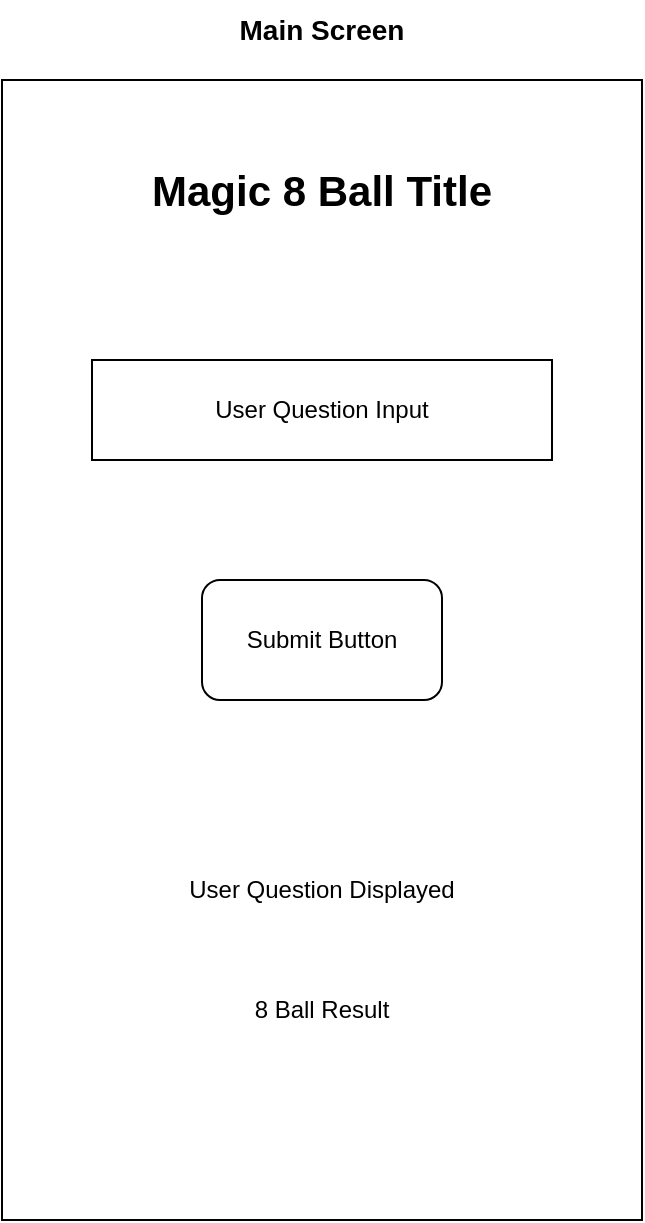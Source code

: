 <mxfile version="26.0.11">
  <diagram name="Page-1" id="N08mGF5b0uefJ8vdmnoF">
    <mxGraphModel dx="1434" dy="818" grid="1" gridSize="10" guides="1" tooltips="1" connect="1" arrows="1" fold="1" page="1" pageScale="1" pageWidth="850" pageHeight="1100" math="0" shadow="0">
      <root>
        <mxCell id="0" />
        <mxCell id="1" parent="0" />
        <mxCell id="MxGVc7nhaqAjBK-Zfy1j-1" value="" style="rounded=0;whiteSpace=wrap;html=1;" parent="1" vertex="1">
          <mxGeometry x="240" y="170" width="320" height="570" as="geometry" />
        </mxCell>
        <mxCell id="MxGVc7nhaqAjBK-Zfy1j-3" value="Main Screen" style="text;html=1;align=center;verticalAlign=middle;whiteSpace=wrap;rounded=0;fontStyle=1;fontSize=14;" parent="1" vertex="1">
          <mxGeometry x="355" y="130" width="90" height="30" as="geometry" />
        </mxCell>
        <mxCell id="MxGVc7nhaqAjBK-Zfy1j-5" value="Magic 8 Ball Title" style="text;html=1;align=center;verticalAlign=middle;whiteSpace=wrap;rounded=0;fontSize=21;fontStyle=1" parent="1" vertex="1">
          <mxGeometry x="300" y="210" width="200" height="30" as="geometry" />
        </mxCell>
        <mxCell id="MxGVc7nhaqAjBK-Zfy1j-8" value="User Question Input" style="rounded=0;whiteSpace=wrap;html=1;" parent="1" vertex="1">
          <mxGeometry x="285" y="310" width="230" height="50" as="geometry" />
        </mxCell>
        <mxCell id="MxGVc7nhaqAjBK-Zfy1j-9" value="Submit Button" style="rounded=1;whiteSpace=wrap;html=1;" parent="1" vertex="1">
          <mxGeometry x="340" y="420" width="120" height="60" as="geometry" />
        </mxCell>
        <mxCell id="MxGVc7nhaqAjBK-Zfy1j-10" value="8 Ball Result" style="text;html=1;align=center;verticalAlign=middle;whiteSpace=wrap;rounded=0;" parent="1" vertex="1">
          <mxGeometry x="340" y="620" width="120" height="30" as="geometry" />
        </mxCell>
        <mxCell id="MxGVc7nhaqAjBK-Zfy1j-11" value="User Question Displayed" style="text;html=1;align=center;verticalAlign=middle;whiteSpace=wrap;rounded=0;" parent="1" vertex="1">
          <mxGeometry x="330" y="560" width="140" height="30" as="geometry" />
        </mxCell>
      </root>
    </mxGraphModel>
  </diagram>
</mxfile>
